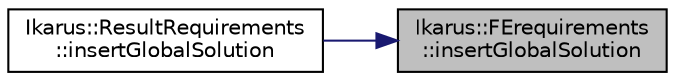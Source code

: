 digraph "Ikarus::FErequirements::insertGlobalSolution"
{
 // LATEX_PDF_SIZE
  edge [fontname="Helvetica",fontsize="10",labelfontname="Helvetica",labelfontsize="10"];
  node [fontname="Helvetica",fontsize="10",shape=record];
  rankdir="RL";
  Node1 [label="Ikarus::FErequirements\l::insertGlobalSolution",height=0.2,width=0.4,color="black", fillcolor="grey75", style="filled", fontcolor="black",tooltip="Insert a global solution vector into the requirements."];
  Node1 -> Node2 [dir="back",color="midnightblue",fontsize="10",style="solid",fontname="Helvetica"];
  Node2 [label="Ikarus::ResultRequirements\l::insertGlobalSolution",height=0.2,width=0.4,color="black", fillcolor="white", style="filled",URL="$dd/d9e/a01226.html#ac70755df382d8f81da6abbaa1c2e5199",tooltip="Insert a global solution into the finite element requirements."];
}
